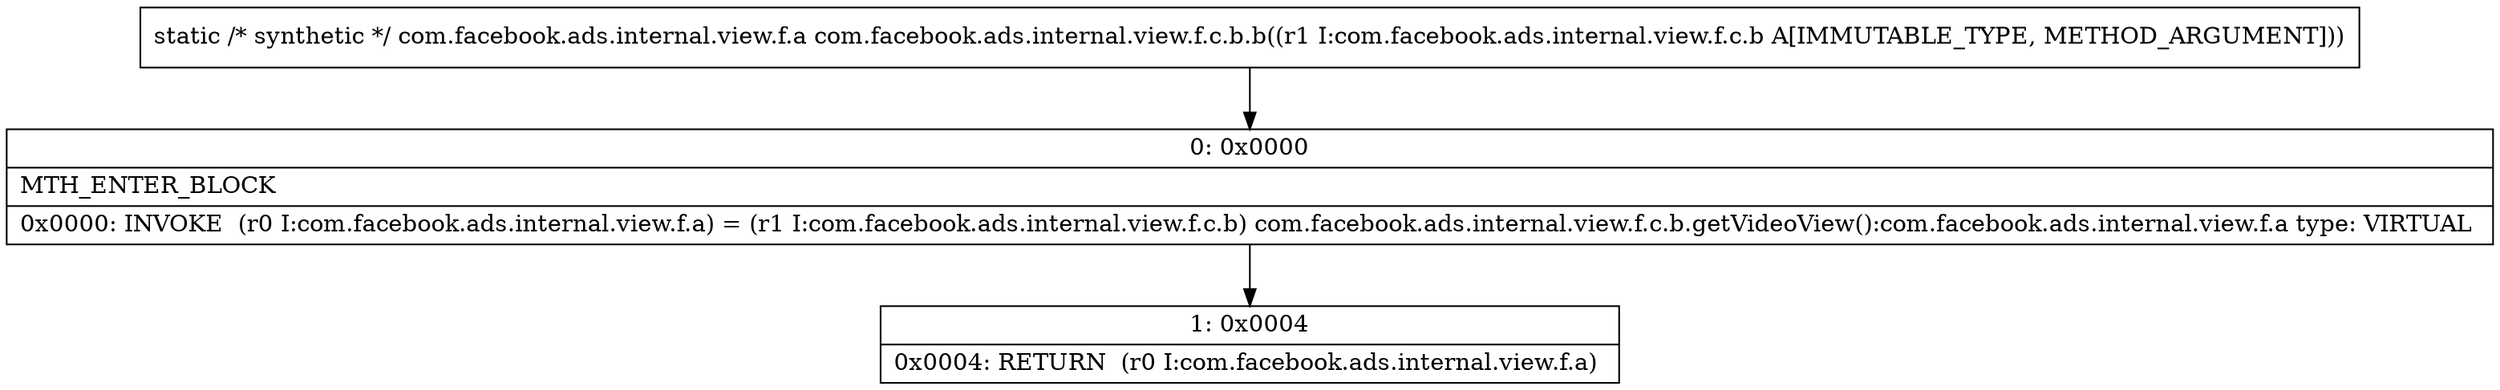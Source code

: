 digraph "CFG forcom.facebook.ads.internal.view.f.c.b.b(Lcom\/facebook\/ads\/internal\/view\/f\/c\/b;)Lcom\/facebook\/ads\/internal\/view\/f\/a;" {
Node_0 [shape=record,label="{0\:\ 0x0000|MTH_ENTER_BLOCK\l|0x0000: INVOKE  (r0 I:com.facebook.ads.internal.view.f.a) = (r1 I:com.facebook.ads.internal.view.f.c.b) com.facebook.ads.internal.view.f.c.b.getVideoView():com.facebook.ads.internal.view.f.a type: VIRTUAL \l}"];
Node_1 [shape=record,label="{1\:\ 0x0004|0x0004: RETURN  (r0 I:com.facebook.ads.internal.view.f.a) \l}"];
MethodNode[shape=record,label="{static \/* synthetic *\/ com.facebook.ads.internal.view.f.a com.facebook.ads.internal.view.f.c.b.b((r1 I:com.facebook.ads.internal.view.f.c.b A[IMMUTABLE_TYPE, METHOD_ARGUMENT])) }"];
MethodNode -> Node_0;
Node_0 -> Node_1;
}

